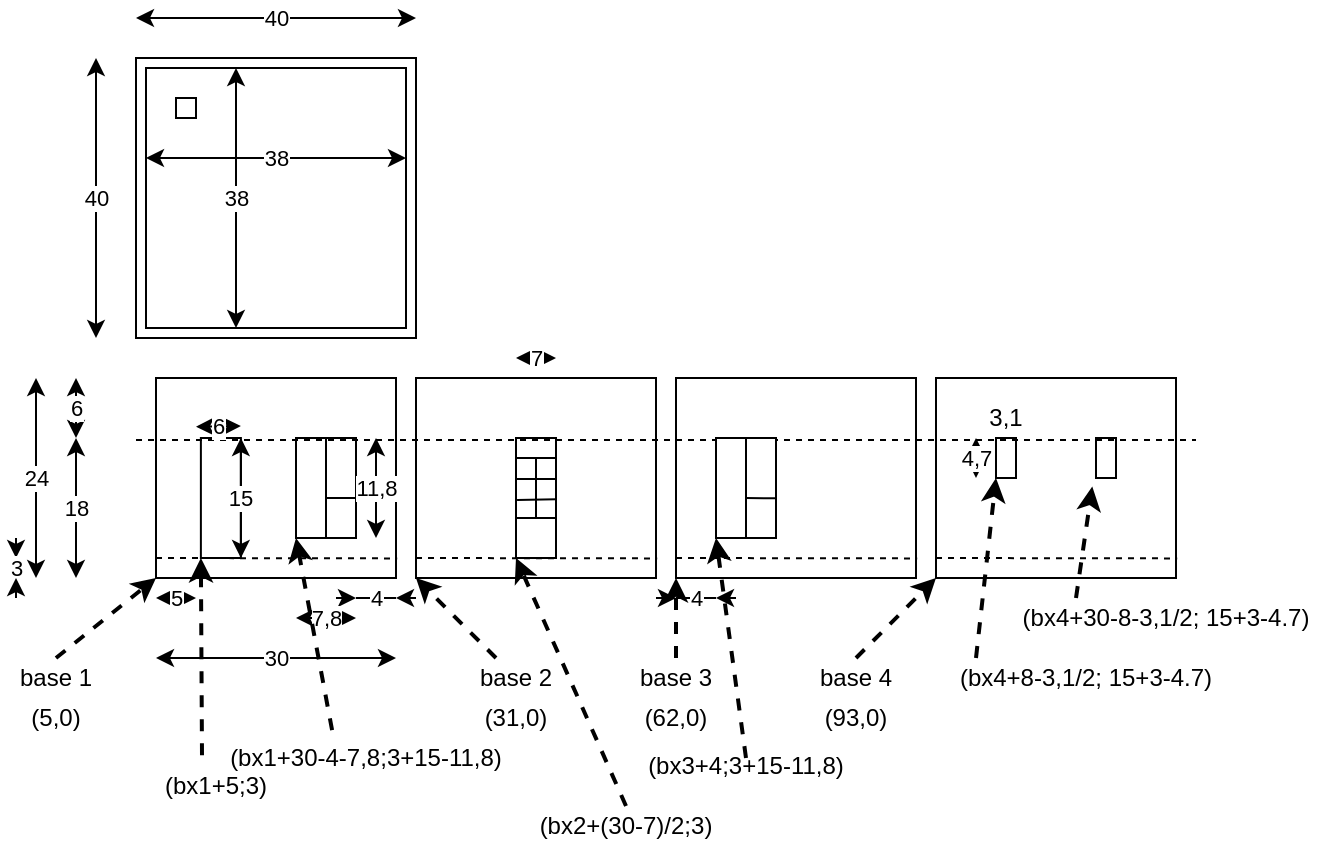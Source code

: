 <mxfile version="12.9.13" type="device"><diagram id="vK4xomsLazTpIyVNK7R4" name="Page-1"><mxGraphModel dx="1072" dy="952" grid="1" gridSize="10" guides="1" tooltips="1" connect="1" arrows="1" fold="1" page="1" pageScale="1" pageWidth="1169" pageHeight="827" math="0" shadow="0"><root><mxCell id="0"/><mxCell id="1" parent="0"/><mxCell id="3C8-2A3niroSoCG2S81u-12" value="" style="rounded=0;whiteSpace=wrap;html=1;" parent="1" vertex="1"><mxGeometry x="310" y="220" width="120" height="100" as="geometry"/></mxCell><mxCell id="3C8-2A3niroSoCG2S81u-38" value="" style="rounded=0;whiteSpace=wrap;html=1;" parent="1" vertex="1"><mxGeometry x="360" y="250" width="20" height="60" as="geometry"/></mxCell><mxCell id="3C8-2A3niroSoCG2S81u-1" value="" style="rounded=0;whiteSpace=wrap;html=1;" parent="1" vertex="1"><mxGeometry x="180" y="220" width="120" height="100" as="geometry"/></mxCell><mxCell id="3C8-2A3niroSoCG2S81u-5" value="24" style="endArrow=classic;startArrow=classic;html=1;" parent="1" edge="1"><mxGeometry width="50" height="50" relative="1" as="geometry"><mxPoint x="120" y="320" as="sourcePoint"/><mxPoint x="120" y="220" as="targetPoint"/></mxGeometry></mxCell><mxCell id="3C8-2A3niroSoCG2S81u-6" value="30" style="endArrow=classic;startArrow=classic;html=1;" parent="1" edge="1"><mxGeometry width="50" height="50" relative="1" as="geometry"><mxPoint x="180" y="360" as="sourcePoint"/><mxPoint x="300" y="360" as="targetPoint"/></mxGeometry></mxCell><mxCell id="3C8-2A3niroSoCG2S81u-7" value="" style="endArrow=classic;html=1;" parent="1" edge="1"><mxGeometry width="50" height="50" relative="1" as="geometry"><mxPoint x="110" y="300" as="sourcePoint"/><mxPoint x="110" y="310" as="targetPoint"/></mxGeometry></mxCell><mxCell id="3C8-2A3niroSoCG2S81u-8" value="3" style="endArrow=none;html=1;" parent="1" edge="1"><mxGeometry width="50" height="50" relative="1" as="geometry"><mxPoint x="110" y="320" as="sourcePoint"/><mxPoint x="110" y="310" as="targetPoint"/></mxGeometry></mxCell><mxCell id="3C8-2A3niroSoCG2S81u-9" value="" style="endArrow=classic;html=1;" parent="1" edge="1"><mxGeometry width="50" height="50" relative="1" as="geometry"><mxPoint x="110" y="330" as="sourcePoint"/><mxPoint x="110" y="320" as="targetPoint"/></mxGeometry></mxCell><mxCell id="3C8-2A3niroSoCG2S81u-10" value="" style="endArrow=none;dashed=1;html=1;entryX=1.005;entryY=0.902;entryDx=0;entryDy=0;entryPerimeter=0;" parent="1" target="3C8-2A3niroSoCG2S81u-1" edge="1"><mxGeometry width="50" height="50" relative="1" as="geometry"><mxPoint x="180" y="310" as="sourcePoint"/><mxPoint x="220" y="330" as="targetPoint"/></mxGeometry></mxCell><mxCell id="3C8-2A3niroSoCG2S81u-13" value="" style="endArrow=none;dashed=1;html=1;entryX=1.005;entryY=0.902;entryDx=0;entryDy=0;entryPerimeter=0;" parent="1" target="3C8-2A3niroSoCG2S81u-12" edge="1"><mxGeometry width="50" height="50" relative="1" as="geometry"><mxPoint x="310" y="310" as="sourcePoint"/><mxPoint x="350" y="330" as="targetPoint"/></mxGeometry></mxCell><mxCell id="3C8-2A3niroSoCG2S81u-14" value="" style="rounded=0;whiteSpace=wrap;html=1;" parent="1" vertex="1"><mxGeometry x="440" y="220" width="120" height="100" as="geometry"/></mxCell><mxCell id="3C8-2A3niroSoCG2S81u-15" value="" style="endArrow=none;dashed=1;html=1;entryX=1.005;entryY=0.902;entryDx=0;entryDy=0;entryPerimeter=0;" parent="1" target="3C8-2A3niroSoCG2S81u-14" edge="1"><mxGeometry width="50" height="50" relative="1" as="geometry"><mxPoint x="440" y="310" as="sourcePoint"/><mxPoint x="480" y="330" as="targetPoint"/></mxGeometry></mxCell><mxCell id="3C8-2A3niroSoCG2S81u-16" value="" style="rounded=0;whiteSpace=wrap;html=1;" parent="1" vertex="1"><mxGeometry x="570" y="220" width="120" height="100" as="geometry"/></mxCell><mxCell id="3C8-2A3niroSoCG2S81u-17" value="" style="endArrow=none;dashed=1;html=1;entryX=1.005;entryY=0.902;entryDx=0;entryDy=0;entryPerimeter=0;" parent="1" target="3C8-2A3niroSoCG2S81u-16" edge="1"><mxGeometry width="50" height="50" relative="1" as="geometry"><mxPoint x="570" y="310" as="sourcePoint"/><mxPoint x="610" y="330" as="targetPoint"/></mxGeometry></mxCell><mxCell id="3C8-2A3niroSoCG2S81u-18" value="" style="rounded=0;whiteSpace=wrap;html=1;" parent="1" vertex="1"><mxGeometry x="202.44" y="250" width="20" height="60" as="geometry"/></mxCell><mxCell id="3C8-2A3niroSoCG2S81u-19" value="15" style="endArrow=classic;startArrow=classic;html=1;entryX=1;entryY=0;entryDx=0;entryDy=0;exitX=1;exitY=1;exitDx=0;exitDy=0;" parent="1" source="3C8-2A3niroSoCG2S81u-18" target="3C8-2A3niroSoCG2S81u-18" edge="1"><mxGeometry width="50" height="50" relative="1" as="geometry"><mxPoint x="212.44" y="310" as="sourcePoint"/><mxPoint x="262.44" y="260" as="targetPoint"/></mxGeometry></mxCell><mxCell id="3C8-2A3niroSoCG2S81u-20" value="" style="rounded=0;whiteSpace=wrap;html=1;" parent="1" vertex="1"><mxGeometry x="250" y="250" width="30" height="50" as="geometry"/></mxCell><mxCell id="3C8-2A3niroSoCG2S81u-31" value="" style="endArrow=none;html=1;entryX=0.5;entryY=0;entryDx=0;entryDy=0;exitX=0.5;exitY=1;exitDx=0;exitDy=0;" parent="1" source="3C8-2A3niroSoCG2S81u-20" target="3C8-2A3niroSoCG2S81u-20" edge="1"><mxGeometry width="50" height="50" relative="1" as="geometry"><mxPoint x="370" y="430" as="sourcePoint"/><mxPoint x="420" y="380" as="targetPoint"/></mxGeometry></mxCell><mxCell id="3C8-2A3niroSoCG2S81u-32" value="" style="endArrow=none;html=1;" parent="1" edge="1"><mxGeometry width="50" height="50" relative="1" as="geometry"><mxPoint x="280" y="280" as="sourcePoint"/><mxPoint x="265" y="280" as="targetPoint"/></mxGeometry></mxCell><mxCell id="3C8-2A3niroSoCG2S81u-33" value="" style="rounded=0;whiteSpace=wrap;html=1;" parent="1" vertex="1"><mxGeometry x="600" y="250" width="10" height="20" as="geometry"/></mxCell><mxCell id="3C8-2A3niroSoCG2S81u-34" value="" style="rounded=0;whiteSpace=wrap;html=1;" parent="1" vertex="1"><mxGeometry x="650" y="250" width="10" height="20" as="geometry"/></mxCell><mxCell id="3C8-2A3niroSoCG2S81u-37" value="" style="endArrow=none;dashed=1;html=1;" parent="1" edge="1"><mxGeometry width="50" height="50" relative="1" as="geometry"><mxPoint x="170" y="251" as="sourcePoint"/><mxPoint x="700" y="251" as="targetPoint"/></mxGeometry></mxCell><mxCell id="3C8-2A3niroSoCG2S81u-40" value="" style="rounded=0;whiteSpace=wrap;html=1;" parent="1" vertex="1"><mxGeometry x="360" y="260" width="20" height="30" as="geometry"/></mxCell><mxCell id="3C8-2A3niroSoCG2S81u-41" value="" style="endArrow=none;html=1;entryX=0.5;entryY=0;entryDx=0;entryDy=0;" parent="1" target="3C8-2A3niroSoCG2S81u-40" edge="1"><mxGeometry width="50" height="50" relative="1" as="geometry"><mxPoint x="370" y="290" as="sourcePoint"/><mxPoint x="400" y="350" as="targetPoint"/></mxGeometry></mxCell><mxCell id="3C8-2A3niroSoCG2S81u-43" value="" style="rounded=0;whiteSpace=wrap;html=1;" parent="1" vertex="1"><mxGeometry x="460" y="250" width="30" height="50" as="geometry"/></mxCell><mxCell id="3C8-2A3niroSoCG2S81u-44" value="" style="endArrow=none;html=1;entryX=0.5;entryY=0;entryDx=0;entryDy=0;exitX=0.5;exitY=1;exitDx=0;exitDy=0;" parent="1" source="3C8-2A3niroSoCG2S81u-43" target="3C8-2A3niroSoCG2S81u-43" edge="1"><mxGeometry width="50" height="50" relative="1" as="geometry"><mxPoint x="580" y="430" as="sourcePoint"/><mxPoint x="630" y="380" as="targetPoint"/></mxGeometry></mxCell><mxCell id="3C8-2A3niroSoCG2S81u-45" value="" style="endArrow=none;html=1;exitX=0.987;exitY=0.603;exitDx=0;exitDy=0;exitPerimeter=0;" parent="1" source="3C8-2A3niroSoCG2S81u-43" edge="1"><mxGeometry width="50" height="50" relative="1" as="geometry"><mxPoint x="488" y="280" as="sourcePoint"/><mxPoint x="475" y="280" as="targetPoint"/></mxGeometry></mxCell><mxCell id="3C8-2A3niroSoCG2S81u-46" value="" style="endArrow=classic;html=1;" parent="1" edge="1"><mxGeometry width="50" height="50" relative="1" as="geometry"><mxPoint x="430" y="330" as="sourcePoint"/><mxPoint x="440" y="330" as="targetPoint"/></mxGeometry></mxCell><mxCell id="3C8-2A3niroSoCG2S81u-47" value="4" style="endArrow=none;html=1;" parent="1" edge="1"><mxGeometry width="50" height="50" relative="1" as="geometry"><mxPoint x="460" y="330" as="sourcePoint"/><mxPoint x="440" y="330" as="targetPoint"/><mxPoint as="offset"/></mxGeometry></mxCell><mxCell id="3C8-2A3niroSoCG2S81u-48" value="" style="endArrow=classic;html=1;" parent="1" edge="1"><mxGeometry width="50" height="50" relative="1" as="geometry"><mxPoint x="470" y="330" as="sourcePoint"/><mxPoint x="460" y="330" as="targetPoint"/></mxGeometry></mxCell><mxCell id="3C8-2A3niroSoCG2S81u-49" value="" style="endArrow=classic;html=1;" parent="1" edge="1"><mxGeometry width="50" height="50" relative="1" as="geometry"><mxPoint x="270" y="330" as="sourcePoint"/><mxPoint x="280" y="330" as="targetPoint"/></mxGeometry></mxCell><mxCell id="3C8-2A3niroSoCG2S81u-50" value="4" style="endArrow=none;html=1;" parent="1" edge="1"><mxGeometry width="50" height="50" relative="1" as="geometry"><mxPoint x="300" y="330" as="sourcePoint"/><mxPoint x="280" y="330" as="targetPoint"/><mxPoint as="offset"/></mxGeometry></mxCell><mxCell id="3C8-2A3niroSoCG2S81u-51" value="" style="endArrow=classic;html=1;" parent="1" edge="1"><mxGeometry width="50" height="50" relative="1" as="geometry"><mxPoint x="310" y="330" as="sourcePoint"/><mxPoint x="300" y="330" as="targetPoint"/></mxGeometry></mxCell><mxCell id="3C8-2A3niroSoCG2S81u-52" value="" style="rounded=0;whiteSpace=wrap;html=1;" parent="1" vertex="1"><mxGeometry x="170" y="60" width="140" height="140" as="geometry"/></mxCell><mxCell id="3C8-2A3niroSoCG2S81u-53" value="40" style="endArrow=classic;startArrow=classic;html=1;" parent="1" edge="1"><mxGeometry width="50" height="50" relative="1" as="geometry"><mxPoint x="150" y="200" as="sourcePoint"/><mxPoint x="150" y="60" as="targetPoint"/></mxGeometry></mxCell><mxCell id="3C8-2A3niroSoCG2S81u-54" value="40" style="endArrow=classic;startArrow=classic;html=1;" parent="1" edge="1"><mxGeometry width="50" height="50" relative="1" as="geometry"><mxPoint x="310" y="40" as="sourcePoint"/><mxPoint x="170" y="40" as="targetPoint"/></mxGeometry></mxCell><mxCell id="3C8-2A3niroSoCG2S81u-56" value="" style="rounded=0;whiteSpace=wrap;html=1;" parent="1" vertex="1"><mxGeometry x="175" y="65" width="130" height="130" as="geometry"/></mxCell><mxCell id="3C8-2A3niroSoCG2S81u-57" value="38" style="endArrow=classic;startArrow=classic;html=1;" parent="1" edge="1"><mxGeometry width="50" height="50" relative="1" as="geometry"><mxPoint x="305" y="110" as="sourcePoint"/><mxPoint x="175" y="110" as="targetPoint"/></mxGeometry></mxCell><mxCell id="3C8-2A3niroSoCG2S81u-59" value="38" style="endArrow=classic;startArrow=classic;html=1;" parent="1" edge="1"><mxGeometry width="50" height="50" relative="1" as="geometry"><mxPoint x="220" y="195" as="sourcePoint"/><mxPoint x="220" y="65" as="targetPoint"/></mxGeometry></mxCell><mxCell id="3C8-2A3niroSoCG2S81u-60" value="" style="endArrow=none;html=1;exitX=0.017;exitY=0.342;exitDx=0;exitDy=0;entryX=0.998;entryY=0.342;entryDx=0;entryDy=0;exitPerimeter=0;entryPerimeter=0;" parent="1" source="3C8-2A3niroSoCG2S81u-38" target="3C8-2A3niroSoCG2S81u-38" edge="1"><mxGeometry width="50" height="50" relative="1" as="geometry"><mxPoint x="370" y="400" as="sourcePoint"/><mxPoint x="420" y="350" as="targetPoint"/></mxGeometry></mxCell><mxCell id="3C8-2A3niroSoCG2S81u-61" value="" style="endArrow=none;html=1;exitX=0.027;exitY=0.701;exitDx=0;exitDy=0;entryX=1.008;entryY=0.688;entryDx=0;entryDy=0;entryPerimeter=0;exitPerimeter=0;" parent="1" source="3C8-2A3niroSoCG2S81u-40" target="3C8-2A3niroSoCG2S81u-40" edge="1"><mxGeometry width="50" height="50" relative="1" as="geometry"><mxPoint x="370" y="420" as="sourcePoint"/><mxPoint x="420" y="370" as="targetPoint"/></mxGeometry></mxCell><mxCell id="3C8-2A3niroSoCG2S81u-62" value="" style="rounded=0;whiteSpace=wrap;html=1;" parent="1" vertex="1"><mxGeometry x="190" y="80" width="10" height="10" as="geometry"/></mxCell><mxCell id="3C8-2A3niroSoCG2S81u-63" value="11,8" style="endArrow=classic;startArrow=classic;html=1;" parent="1" edge="1"><mxGeometry width="50" height="50" relative="1" as="geometry"><mxPoint x="290" y="300" as="sourcePoint"/><mxPoint x="290" y="250" as="targetPoint"/></mxGeometry></mxCell><mxCell id="3C8-2A3niroSoCG2S81u-64" value="7,8" style="endArrow=classic;startArrow=classic;html=1;" parent="1" edge="1"><mxGeometry width="50" height="50" relative="1" as="geometry"><mxPoint x="280" y="340" as="sourcePoint"/><mxPoint x="250" y="340" as="targetPoint"/></mxGeometry></mxCell><mxCell id="3C8-2A3niroSoCG2S81u-65" value="6" style="endArrow=classic;startArrow=classic;html=1;exitX=-0.122;exitY=-0.094;exitDx=0;exitDy=0;exitPerimeter=0;" parent="1" source="3C8-2A3niroSoCG2S81u-18" edge="1"><mxGeometry width="50" height="50" relative="1" as="geometry"><mxPoint x="192.44" y="270" as="sourcePoint"/><mxPoint x="222.44" y="244" as="targetPoint"/></mxGeometry></mxCell><mxCell id="3C8-2A3niroSoCG2S81u-66" value="7" style="endArrow=classic;startArrow=classic;html=1;" parent="1" edge="1"><mxGeometry width="50" height="50" relative="1" as="geometry"><mxPoint x="360" y="210" as="sourcePoint"/><mxPoint x="380" y="210" as="targetPoint"/></mxGeometry></mxCell><mxCell id="3C8-2A3niroSoCG2S81u-67" value="18" style="endArrow=classic;startArrow=classic;html=1;" parent="1" edge="1"><mxGeometry width="50" height="50" relative="1" as="geometry"><mxPoint x="140" y="320" as="sourcePoint"/><mxPoint x="140" y="250" as="targetPoint"/></mxGeometry></mxCell><mxCell id="3C8-2A3niroSoCG2S81u-68" value="6" style="endArrow=classic;startArrow=classic;html=1;" parent="1" edge="1"><mxGeometry width="50" height="50" relative="1" as="geometry"><mxPoint x="140" y="220" as="sourcePoint"/><mxPoint x="140" y="250" as="targetPoint"/></mxGeometry></mxCell><mxCell id="3C8-2A3niroSoCG2S81u-69" value="5" style="endArrow=classic;startArrow=classic;html=1;" parent="1" edge="1"><mxGeometry width="50" height="50" relative="1" as="geometry"><mxPoint x="180" y="330" as="sourcePoint"/><mxPoint x="200" y="330" as="targetPoint"/></mxGeometry></mxCell><mxCell id="3C8-2A3niroSoCG2S81u-70" value="base 1" style="text;html=1;strokeColor=none;fillColor=none;align=center;verticalAlign=middle;whiteSpace=wrap;rounded=0;" parent="1" vertex="1"><mxGeometry x="110" y="360" width="40" height="20" as="geometry"/></mxCell><mxCell id="3C8-2A3niroSoCG2S81u-71" value="" style="endArrow=classic;html=1;entryX=0;entryY=1;entryDx=0;entryDy=0;dashed=1;strokeWidth=2;" parent="1" target="3C8-2A3niroSoCG2S81u-1" edge="1"><mxGeometry width="50" height="50" relative="1" as="geometry"><mxPoint x="130" y="360" as="sourcePoint"/><mxPoint x="160" y="350" as="targetPoint"/></mxGeometry></mxCell><mxCell id="3C8-2A3niroSoCG2S81u-72" value="base 2" style="text;html=1;strokeColor=none;fillColor=none;align=center;verticalAlign=middle;whiteSpace=wrap;rounded=0;" parent="1" vertex="1"><mxGeometry x="340" y="360" width="40" height="20" as="geometry"/></mxCell><mxCell id="3C8-2A3niroSoCG2S81u-73" value="" style="endArrow=classic;html=1;entryX=0;entryY=1;entryDx=0;entryDy=0;dashed=1;strokeWidth=2;" parent="1" target="3C8-2A3niroSoCG2S81u-12" edge="1"><mxGeometry width="50" height="50" relative="1" as="geometry"><mxPoint x="350" y="360" as="sourcePoint"/><mxPoint x="440" y="410" as="targetPoint"/></mxGeometry></mxCell><mxCell id="3C8-2A3niroSoCG2S81u-74" value="" style="endArrow=classic;html=1;entryX=0;entryY=1;entryDx=0;entryDy=0;dashed=1;strokeWidth=2;" parent="1" target="3C8-2A3niroSoCG2S81u-14" edge="1"><mxGeometry width="50" height="50" relative="1" as="geometry"><mxPoint x="440" y="360" as="sourcePoint"/><mxPoint x="320" y="330" as="targetPoint"/></mxGeometry></mxCell><mxCell id="3C8-2A3niroSoCG2S81u-75" value="base 3" style="text;html=1;strokeColor=none;fillColor=none;align=center;verticalAlign=middle;whiteSpace=wrap;rounded=0;" parent="1" vertex="1"><mxGeometry x="420" y="360" width="40" height="20" as="geometry"/></mxCell><mxCell id="3C8-2A3niroSoCG2S81u-76" value="" style="endArrow=classic;html=1;entryX=0;entryY=1;entryDx=0;entryDy=0;dashed=1;strokeWidth=2;" parent="1" target="3C8-2A3niroSoCG2S81u-16" edge="1"><mxGeometry width="50" height="50" relative="1" as="geometry"><mxPoint x="530" y="360" as="sourcePoint"/><mxPoint x="450" y="330" as="targetPoint"/></mxGeometry></mxCell><mxCell id="3C8-2A3niroSoCG2S81u-77" value="base 4" style="text;html=1;strokeColor=none;fillColor=none;align=center;verticalAlign=middle;whiteSpace=wrap;rounded=0;" parent="1" vertex="1"><mxGeometry x="510" y="360" width="40" height="20" as="geometry"/></mxCell><mxCell id="3C8-2A3niroSoCG2S81u-78" value="(5,0)" style="text;html=1;strokeColor=none;fillColor=none;align=center;verticalAlign=middle;whiteSpace=wrap;rounded=0;" parent="1" vertex="1"><mxGeometry x="110" y="380" width="40" height="20" as="geometry"/></mxCell><mxCell id="3C8-2A3niroSoCG2S81u-79" value="(31,0)" style="text;html=1;strokeColor=none;fillColor=none;align=center;verticalAlign=middle;whiteSpace=wrap;rounded=0;" parent="1" vertex="1"><mxGeometry x="340" y="380" width="40" height="20" as="geometry"/></mxCell><mxCell id="3C8-2A3niroSoCG2S81u-80" value="(62,0)" style="text;html=1;strokeColor=none;fillColor=none;align=center;verticalAlign=middle;whiteSpace=wrap;rounded=0;" parent="1" vertex="1"><mxGeometry x="420" y="380" width="40" height="20" as="geometry"/></mxCell><mxCell id="3C8-2A3niroSoCG2S81u-81" value="(93,0)" style="text;html=1;strokeColor=none;fillColor=none;align=center;verticalAlign=middle;whiteSpace=wrap;rounded=0;" parent="1" vertex="1"><mxGeometry x="510" y="380" width="40" height="20" as="geometry"/></mxCell><mxCell id="3C8-2A3niroSoCG2S81u-82" value="" style="endArrow=classic;html=1;entryX=0;entryY=1;entryDx=0;entryDy=0;dashed=1;strokeWidth=2;exitX=0.325;exitY=-0.271;exitDx=0;exitDy=0;exitPerimeter=0;" parent="1" source="3C8-2A3niroSoCG2S81u-83" target="3C8-2A3niroSoCG2S81u-18" edge="1"><mxGeometry width="50" height="50" relative="1" as="geometry"><mxPoint x="220" y="410" as="sourcePoint"/><mxPoint x="190" y="330" as="targetPoint"/></mxGeometry></mxCell><mxCell id="3C8-2A3niroSoCG2S81u-83" value="(bx1+5;3)" style="text;html=1;strokeColor=none;fillColor=none;align=center;verticalAlign=middle;whiteSpace=wrap;rounded=0;" parent="1" vertex="1"><mxGeometry x="190" y="414" width="40" height="20" as="geometry"/></mxCell><mxCell id="3C8-2A3niroSoCG2S81u-84" value="" style="endArrow=classic;html=1;entryX=0;entryY=1;entryDx=0;entryDy=0;dashed=1;strokeWidth=2;exitX=0.387;exitY=-0.197;exitDx=0;exitDy=0;exitPerimeter=0;" parent="1" source="3C8-2A3niroSoCG2S81u-86" target="3C8-2A3niroSoCG2S81u-20" edge="1"><mxGeometry width="50" height="50" relative="1" as="geometry"><mxPoint x="265" y="410" as="sourcePoint"/><mxPoint x="212.44" y="320" as="targetPoint"/></mxGeometry></mxCell><mxCell id="3C8-2A3niroSoCG2S81u-86" value="(bx1+30-4-7,8;3+15-11,8)" style="text;html=1;strokeColor=none;fillColor=none;align=center;verticalAlign=middle;whiteSpace=wrap;rounded=0;" parent="1" vertex="1"><mxGeometry x="210" y="400" width="150" height="20" as="geometry"/></mxCell><mxCell id="3C8-2A3niroSoCG2S81u-87" value="" style="endArrow=classic;html=1;entryX=0;entryY=1;entryDx=0;entryDy=0;dashed=1;strokeWidth=2;" parent="1" target="3C8-2A3niroSoCG2S81u-43" edge="1"><mxGeometry width="50" height="50" relative="1" as="geometry"><mxPoint x="475" y="410" as="sourcePoint"/><mxPoint x="260" y="310" as="targetPoint"/></mxGeometry></mxCell><mxCell id="3C8-2A3niroSoCG2S81u-88" value="(bx3+4;3+15-11,8)" style="text;html=1;strokeColor=none;fillColor=none;align=center;verticalAlign=middle;whiteSpace=wrap;rounded=0;" parent="1" vertex="1"><mxGeometry x="330" y="404" width="290" height="20" as="geometry"/></mxCell><mxCell id="3C8-2A3niroSoCG2S81u-89" value="" style="endArrow=classic;html=1;dashed=1;strokeWidth=2;exitX=0.5;exitY=0;exitDx=0;exitDy=0;" parent="1" source="3C8-2A3niroSoCG2S81u-90" edge="1"><mxGeometry width="50" height="50" relative="1" as="geometry"><mxPoint x="410" y="450" as="sourcePoint"/><mxPoint x="360" y="310" as="targetPoint"/></mxGeometry></mxCell><mxCell id="3C8-2A3niroSoCG2S81u-90" value="(bx2+(30-7)/2;3)" style="text;html=1;strokeColor=none;fillColor=none;align=center;verticalAlign=middle;whiteSpace=wrap;rounded=0;" parent="1" vertex="1"><mxGeometry x="270" y="434" width="290" height="20" as="geometry"/></mxCell><mxCell id="3C8-2A3niroSoCG2S81u-92" value="4,7" style="endArrow=classic;startArrow=classic;html=1;strokeWidth=1;" parent="1" edge="1"><mxGeometry width="50" height="50" relative="1" as="geometry"><mxPoint x="590" y="270" as="sourcePoint"/><mxPoint x="590" y="250" as="targetPoint"/></mxGeometry></mxCell><mxCell id="3C8-2A3niroSoCG2S81u-96" value="3,1" style="text;html=1;strokeColor=none;fillColor=none;align=center;verticalAlign=middle;whiteSpace=wrap;rounded=0;" parent="1" vertex="1"><mxGeometry x="585" y="230" width="40" height="20" as="geometry"/></mxCell><mxCell id="3C8-2A3niroSoCG2S81u-99" value="" style="endArrow=classic;html=1;entryX=0;entryY=1;entryDx=0;entryDy=0;dashed=1;strokeWidth=2;" parent="1" target="3C8-2A3niroSoCG2S81u-33" edge="1"><mxGeometry width="50" height="50" relative="1" as="geometry"><mxPoint x="590" y="360" as="sourcePoint"/><mxPoint x="580" y="330" as="targetPoint"/></mxGeometry></mxCell><mxCell id="3C8-2A3niroSoCG2S81u-100" value="(bx4+8-3,1/2; 15+3-4.7)" style="text;html=1;strokeColor=none;fillColor=none;align=center;verticalAlign=middle;whiteSpace=wrap;rounded=0;" parent="1" vertex="1"><mxGeometry x="570" y="360" width="150" height="20" as="geometry"/></mxCell><mxCell id="3C8-2A3niroSoCG2S81u-101" value="" style="endArrow=classic;html=1;entryX=-0.186;entryY=1.214;entryDx=0;entryDy=0;dashed=1;strokeWidth=2;entryPerimeter=0;" parent="1" target="3C8-2A3niroSoCG2S81u-34" edge="1"><mxGeometry width="50" height="50" relative="1" as="geometry"><mxPoint x="640" y="330" as="sourcePoint"/><mxPoint x="610" y="280" as="targetPoint"/></mxGeometry></mxCell><mxCell id="3C8-2A3niroSoCG2S81u-102" value="(bx4+30-8-3,1/2; 15+3-4.7)" style="text;html=1;strokeColor=none;fillColor=none;align=center;verticalAlign=middle;whiteSpace=wrap;rounded=0;" parent="1" vertex="1"><mxGeometry x="610" y="330" width="150" height="20" as="geometry"/></mxCell></root></mxGraphModel></diagram></mxfile>